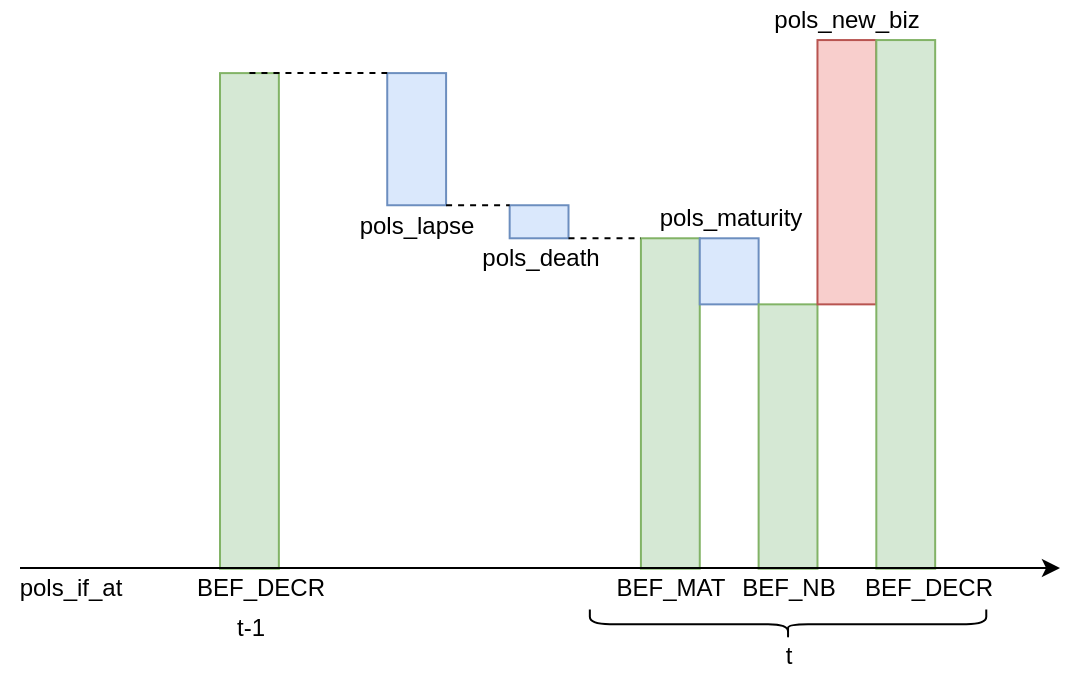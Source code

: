 <mxfile version="14.1.8" type="device"><diagram id="7lusmeW_9bvCxF8IdOnt" name="ページ1"><mxGraphModel dx="953" dy="968" grid="1" gridSize="10" guides="1" tooltips="1" connect="1" arrows="1" fold="1" page="1" pageScale="1" pageWidth="827" pageHeight="1169" math="0" shadow="0"><root><mxCell id="0"/><mxCell id="1" parent="0"/><mxCell id="RAIbpnsJRCJqwTGtVuFg-5" value="t" style="text;html=1;resizable=0;autosize=1;align=center;verticalAlign=middle;points=[];fillColor=none;strokeColor=none;rounded=0;" vertex="1" parent="1"><mxGeometry x="494.02" y="461.354" width="20" height="20" as="geometry"/></mxCell><mxCell id="RAIbpnsJRCJqwTGtVuFg-6" value="t-1" style="text;html=1;resizable=0;autosize=1;align=center;verticalAlign=middle;points=[];fillColor=none;strokeColor=none;rounded=0;" vertex="1" parent="1"><mxGeometry x="219.769" y="447.107" width="30" height="20" as="geometry"/></mxCell><mxCell id="RAIbpnsJRCJqwTGtVuFg-16" value="BEF_MAT" style="text;html=1;resizable=0;autosize=1;align=center;verticalAlign=middle;points=[];fillColor=none;strokeColor=none;rounded=0;fontSize=12;" vertex="1" parent="1"><mxGeometry x="410.172" y="427.321" width="70" height="20" as="geometry"/></mxCell><mxCell id="RAIbpnsJRCJqwTGtVuFg-19" value="" style="rounded=0;whiteSpace=wrap;html=1;fillColor=#d5e8d4;strokeColor=#82b366;" vertex="1" parent="1"><mxGeometry x="220.005" y="179.554" width="29.425" height="247.768" as="geometry"/></mxCell><mxCell id="RAIbpnsJRCJqwTGtVuFg-20" value="" style="rounded=0;whiteSpace=wrap;html=1;fillColor=#dae8fc;strokeColor=#6c8ebf;" vertex="1" parent="1"><mxGeometry x="303.618" y="179.554" width="29.425" height="66.071" as="geometry"/></mxCell><mxCell id="RAIbpnsJRCJqwTGtVuFg-21" value="" style="rounded=0;whiteSpace=wrap;html=1;fillColor=#dae8fc;strokeColor=#6c8ebf;" vertex="1" parent="1"><mxGeometry x="364.828" y="245.625" width="29.425" height="16.518" as="geometry"/></mxCell><mxCell id="RAIbpnsJRCJqwTGtVuFg-24" value="" style="rounded=0;whiteSpace=wrap;html=1;labelBackgroundColor=none;fillColor=#d5e8d4;strokeColor=#82b366;" vertex="1" parent="1"><mxGeometry x="430.46" y="262.143" width="29.425" height="165.179" as="geometry"/></mxCell><mxCell id="RAIbpnsJRCJqwTGtVuFg-25" value="" style="rounded=0;whiteSpace=wrap;html=1;fillColor=#dae8fc;strokeColor=#6c8ebf;" vertex="1" parent="1"><mxGeometry x="459.885" y="262.143" width="29.425" height="33.036" as="geometry"/></mxCell><mxCell id="RAIbpnsJRCJqwTGtVuFg-26" value="" style="rounded=0;whiteSpace=wrap;html=1;fillColor=#d5e8d4;strokeColor=#82b366;" vertex="1" parent="1"><mxGeometry x="489.31" y="295.179" width="29.425" height="132.143" as="geometry"/></mxCell><mxCell id="RAIbpnsJRCJqwTGtVuFg-27" value="" style="rounded=0;whiteSpace=wrap;html=1;fillColor=#f8cecc;strokeColor=#b85450;" vertex="1" parent="1"><mxGeometry x="518.736" y="163.036" width="29.425" height="132.143" as="geometry"/></mxCell><mxCell id="RAIbpnsJRCJqwTGtVuFg-28" value="" style="rounded=0;whiteSpace=wrap;html=1;fillColor=#d5e8d4;strokeColor=#82b366;" vertex="1" parent="1"><mxGeometry x="548.161" y="163.036" width="29.425" height="264.286" as="geometry"/></mxCell><mxCell id="RAIbpnsJRCJqwTGtVuFg-30" value="BEF_NB" style="text;html=1;resizable=0;autosize=1;align=center;verticalAlign=middle;points=[];fillColor=none;strokeColor=none;rounded=0;fontSize=12;" vertex="1" parent="1"><mxGeometry x="474.021" y="427.321" width="60" height="20" as="geometry"/></mxCell><mxCell id="RAIbpnsJRCJqwTGtVuFg-31" value="BEF_DECR" style="text;html=1;resizable=0;autosize=1;align=center;verticalAlign=middle;points=[];fillColor=none;strokeColor=none;rounded=0;fontSize=12;" vertex="1" parent="1"><mxGeometry x="534.018" y="427.321" width="80" height="20" as="geometry"/></mxCell><mxCell id="RAIbpnsJRCJqwTGtVuFg-32" value="" style="shape=curlyBracket;whiteSpace=wrap;html=1;rounded=1;labelBackgroundColor=none;fontFamily=Helvetica;fontSize=9;rotation=-90;" vertex="1" parent="1"><mxGeometry x="496.667" y="356.004" width="14.713" height="198.214" as="geometry"/></mxCell><mxCell id="RAIbpnsJRCJqwTGtVuFg-33" value="BEF_DECR" style="text;html=1;resizable=0;autosize=1;align=center;verticalAlign=middle;points=[];fillColor=none;strokeColor=none;rounded=0;fontSize=12;" vertex="1" parent="1"><mxGeometry x="199.632" y="427.321" width="80" height="20" as="geometry"/></mxCell><mxCell id="RAIbpnsJRCJqwTGtVuFg-34" value="" style="endArrow=none;dashed=1;html=1;fontFamily=Helvetica;fontSize=9;entryX=0;entryY=0;entryDx=0;entryDy=0;exitX=1;exitY=1;exitDx=0;exitDy=0;" edge="1" parent="1" source="RAIbpnsJRCJqwTGtVuFg-21" target="RAIbpnsJRCJqwTGtVuFg-24"><mxGeometry x="70" y="130" width="50" height="50" as="geometry"><mxPoint x="342.184" y="394.286" as="sourcePoint"/><mxPoint x="415.747" y="311.696" as="targetPoint"/></mxGeometry></mxCell><mxCell id="RAIbpnsJRCJqwTGtVuFg-37" value="" style="endArrow=none;dashed=1;html=1;fontFamily=Helvetica;fontSize=9;entryX=0;entryY=0;entryDx=0;entryDy=0;exitX=0.5;exitY=0;exitDx=0;exitDy=0;" edge="1" parent="1" source="RAIbpnsJRCJqwTGtVuFg-19" target="RAIbpnsJRCJqwTGtVuFg-20"><mxGeometry x="70" y="130" width="50" height="50" as="geometry"><mxPoint x="250" y="180" as="sourcePoint"/><mxPoint x="275.977" y="179.141" as="targetPoint"/></mxGeometry></mxCell><mxCell id="RAIbpnsJRCJqwTGtVuFg-38" value="" style="endArrow=none;dashed=1;html=1;fontFamily=Helvetica;fontSize=9;exitX=1;exitY=1;exitDx=0;exitDy=0;entryX=0;entryY=0;entryDx=0;entryDy=0;" edge="1" parent="1" source="RAIbpnsJRCJqwTGtVuFg-20" target="RAIbpnsJRCJqwTGtVuFg-21"><mxGeometry x="70" y="130" width="50" height="50" as="geometry"><mxPoint x="305.402" y="244.799" as="sourcePoint"/><mxPoint x="327.471" y="245.625" as="targetPoint"/></mxGeometry></mxCell><mxCell id="RAIbpnsJRCJqwTGtVuFg-39" value="pols_lapse" style="text;html=1;resizable=0;autosize=1;align=center;verticalAlign=middle;points=[];fillColor=none;strokeColor=none;rounded=0;labelBackgroundColor=none;fontFamily=Helvetica;fontSize=12;" vertex="1" parent="1"><mxGeometry x="283.333" y="245.625" width="70" height="20" as="geometry"/></mxCell><mxCell id="RAIbpnsJRCJqwTGtVuFg-40" value="pols_death" style="text;html=1;resizable=0;autosize=1;align=center;verticalAlign=middle;points=[];fillColor=none;strokeColor=none;rounded=0;labelBackgroundColor=none;fontFamily=Helvetica;fontSize=12;" vertex="1" parent="1"><mxGeometry x="344.542" y="262.143" width="70" height="20" as="geometry"/></mxCell><mxCell id="RAIbpnsJRCJqwTGtVuFg-41" value="pols_maturity" style="text;html=1;resizable=0;autosize=1;align=center;verticalAlign=middle;points=[];fillColor=none;strokeColor=none;rounded=0;labelBackgroundColor=none;fontFamily=Helvetica;fontSize=12;" vertex="1" parent="1"><mxGeometry x="430.463" y="242.147" width="90" height="20" as="geometry"/></mxCell><mxCell id="RAIbpnsJRCJqwTGtVuFg-42" value="pols_new_biz" style="text;html=1;resizable=0;autosize=1;align=center;verticalAlign=middle;points=[];fillColor=none;strokeColor=none;rounded=0;labelBackgroundColor=none;fontFamily=Helvetica;fontSize=12;" vertex="1" parent="1"><mxGeometry x="487.588" y="143" width="90" height="20" as="geometry"/></mxCell><mxCell id="RAIbpnsJRCJqwTGtVuFg-43" value="pols_if_at" style="text;html=1;resizable=0;autosize=1;align=center;verticalAlign=middle;points=[];fillColor=none;strokeColor=none;rounded=0;labelBackgroundColor=none;fontFamily=Helvetica;fontSize=12;" vertex="1" parent="1"><mxGeometry x="110" y="427.111" width="70" height="20" as="geometry"/></mxCell><mxCell id="RAIbpnsJRCJqwTGtVuFg-1" value="" style="endArrow=classic;html=1;" edge="1" parent="1"><mxGeometry x="70" y="130" width="50" height="50" as="geometry"><mxPoint x="120" y="427" as="sourcePoint"/><mxPoint x="640" y="427" as="targetPoint"/></mxGeometry></mxCell></root></mxGraphModel></diagram></mxfile>
